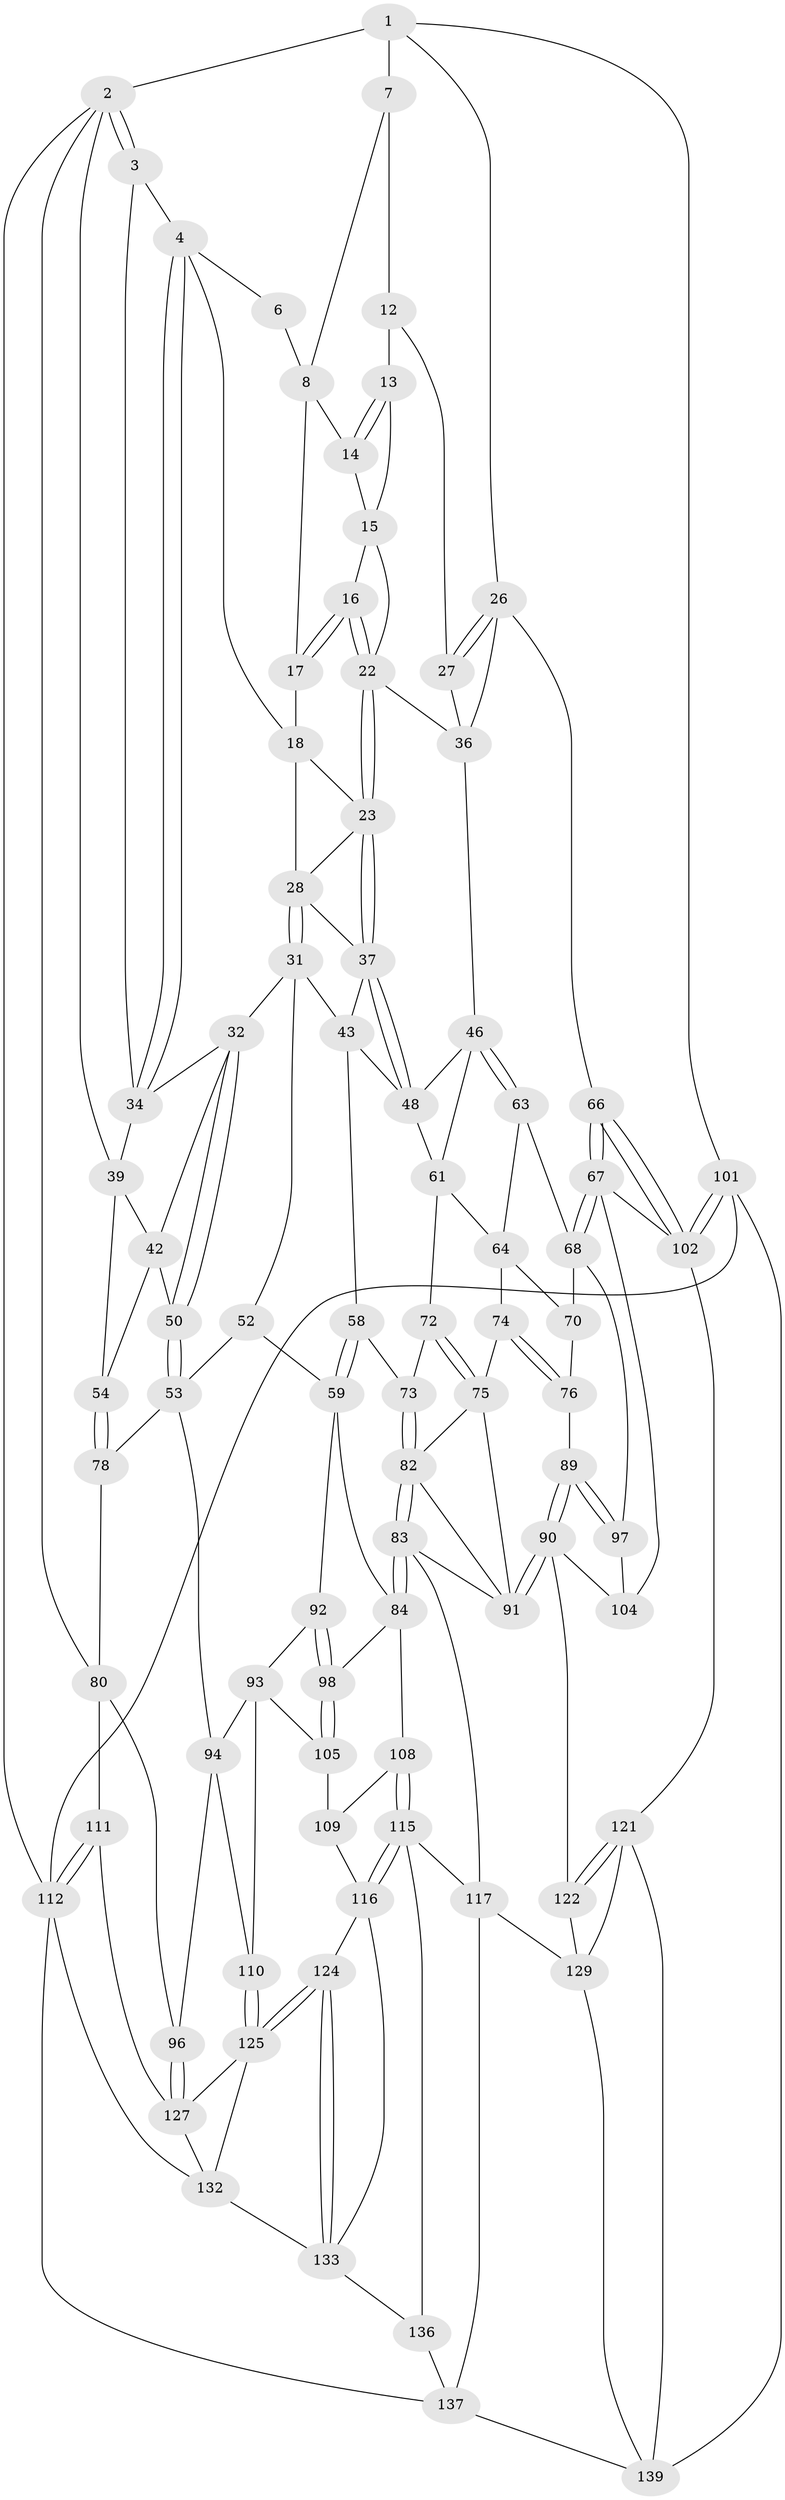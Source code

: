 // original degree distribution, {3: 0.014184397163120567, 5: 0.5390070921985816, 4: 0.23404255319148937, 6: 0.2127659574468085}
// Generated by graph-tools (version 1.1) at 2025/11/02/27/25 16:11:55]
// undirected, 84 vertices, 188 edges
graph export_dot {
graph [start="1"]
  node [color=gray90,style=filled];
  1 [pos="+0.7921310184137053+0",super="+11"];
  2 [pos="+0+0",super="+41"];
  3 [pos="+0+0"];
  4 [pos="+0.2522187291128752+0",super="+5"];
  6 [pos="+0.44230695139558857+0"];
  7 [pos="+0.8256439241801454+0.018920747823184213",super="+10"];
  8 [pos="+0.80506846682592+0.050975376900193395",super="+9"];
  12 [pos="+0.9018602264544764+0.20850149826084935",super="+25"];
  13 [pos="+0.8724875571667344+0.21322493396804865",super="+20"];
  14 [pos="+0.8202669584832849+0.19135528447205785"];
  15 [pos="+0.7923456561639892+0.21661877261857967",super="+21"];
  16 [pos="+0.7123275043346686+0.20679938493249575"];
  17 [pos="+0.6817347227922727+0.15906659602868664"];
  18 [pos="+0.6465812557183633+0.1793775155287016",super="+19"];
  22 [pos="+0.7162156235717353+0.3251363494464041",super="+30"];
  23 [pos="+0.6846103372260098+0.3611206995645279",super="+24"];
  26 [pos="+1+0.4022377652900033",super="+49"];
  27 [pos="+0.9349250196022052+0.30175299785695836"];
  28 [pos="+0.45943204394592657+0.24811772700570292",super="+29"];
  31 [pos="+0.4209485993207479+0.36815170697311334",super="+44"];
  32 [pos="+0.2625248823882212+0.3799607514067037",super="+33"];
  34 [pos="+0.22186285422105564+0.2477141249259247",super="+35"];
  36 [pos="+0.849375638523652+0.34601841882144196",super="+45"];
  37 [pos="+0.6691949769961552+0.38856268669763594",super="+38"];
  39 [pos="+0.04068987352471784+0.3941529962245759",super="+40"];
  42 [pos="+0.0812902656493885+0.3901244634282482",super="+51"];
  43 [pos="+0.556362568368114+0.4388087790958195",super="+57"];
  46 [pos="+0.8349466606520739+0.4696430840048593",super="+47"];
  48 [pos="+0.7078163938094073+0.43800097482926276",super="+56"];
  50 [pos="+0.24361273426759184+0.5059727032389938"];
  52 [pos="+0.3987416178593533+0.5710737196556087"];
  53 [pos="+0.2567015083171744+0.5409032003297984",super="+77"];
  54 [pos="+0.02525989415564365+0.5016010338789499",super="+55"];
  58 [pos="+0.5336963524791513+0.5748889121333626"];
  59 [pos="+0.43394193732304404+0.6024592259732464",super="+60"];
  61 [pos="+0.7065353004469423+0.5020085167562898",super="+62"];
  63 [pos="+0.8342498160703116+0.48052781764299063"];
  64 [pos="+0.8269534731499191+0.5054770524197763",super="+65"];
  66 [pos="+1+0.5437990271263344"];
  67 [pos="+1+0.5989536846609597",super="+103"];
  68 [pos="+0.9236843902966075+0.6310718806388731",super="+69"];
  70 [pos="+0.8804001084300365+0.6270650792624148",super="+71"];
  72 [pos="+0.6471247670103651+0.5940416922866415"];
  73 [pos="+0.5728754368588966+0.6163269209974982"];
  74 [pos="+0.7298468770991834+0.6139832221904469"];
  75 [pos="+0.673374741702957+0.6178084342160539",super="+86"];
  76 [pos="+0.7511656121239921+0.63214424531508",super="+88"];
  78 [pos="+0.16752876432362984+0.5991786361063707",super="+79"];
  80 [pos="+0.06108732988585359+0.7326176219637134",super="+81"];
  82 [pos="+0.5820746757503696+0.6635791170598896",super="+87"];
  83 [pos="+0.5176624243127674+0.7286102011017821",super="+100"];
  84 [pos="+0.49551950279218804+0.7174767083915081",super="+85"];
  89 [pos="+0.7675448516544854+0.7451427798578565"];
  90 [pos="+0.7643205824349443+0.7548770314722748",super="+119"];
  91 [pos="+0.7047710946751397+0.746001174330998",super="+99"];
  92 [pos="+0.31420685501342727+0.6865037894831195"];
  93 [pos="+0.30090247541684434+0.6907847595014035",super="+107"];
  94 [pos="+0.22549609475037274+0.6680577168118702",super="+95"];
  96 [pos="+0.09366309134117475+0.7421005684310799"];
  97 [pos="+0.8968614964875865+0.6933758703318974"];
  98 [pos="+0.3804701174029118+0.7089582820767134"];
  101 [pos="+1+1"];
  102 [pos="+1+0.8716324957641838",super="+120"];
  104 [pos="+0.9211811420920086+0.7685105909421266"];
  105 [pos="+0.3796557452972131+0.7136614484758006",super="+106"];
  108 [pos="+0.4339453487893609+0.7655677498560196"];
  109 [pos="+0.41429065959898476+0.7565175269936325",super="+114"];
  110 [pos="+0.24105702703953039+0.7962526377632767"];
  111 [pos="+0+0.9922433801716934"];
  112 [pos="+0+1",super="+113"];
  115 [pos="+0.4103706179448306+0.8614417788319065",super="+118"];
  116 [pos="+0.37378830221883674+0.8305572701784525",super="+123"];
  117 [pos="+0.5605539030777278+0.8270445267728321",super="+131"];
  121 [pos="+0.8415142599370562+0.9129208994650945",super="+140"];
  122 [pos="+0.7709998977705819+0.7869474887016901"];
  124 [pos="+0.2411802869085141+0.8046886022726606"];
  125 [pos="+0.24075460265332124+0.800639719411834",super="+126"];
  127 [pos="+0.10108372234117036+0.7638525992038352",super="+128"];
  129 [pos="+0.6552812695790957+0.8894589394451388",super="+130"];
  132 [pos="+0.14110556223453227+0.8746206231015952",super="+134"];
  133 [pos="+0.21212516272651274+0.9320607641812658",super="+135"];
  136 [pos="+0.3525371650819926+1"];
  137 [pos="+0.3838346940063336+1",super="+138"];
  139 [pos="+0.5464885909389547+1",super="+141"];
  1 -- 2;
  1 -- 7 [weight=2];
  1 -- 26;
  1 -- 101;
  2 -- 3;
  2 -- 3;
  2 -- 112;
  2 -- 80;
  2 -- 39;
  3 -- 4;
  3 -- 34;
  4 -- 34;
  4 -- 34;
  4 -- 18;
  4 -- 6;
  6 -- 8;
  7 -- 8;
  7 -- 12;
  8 -- 14;
  8 -- 17;
  12 -- 13 [weight=2];
  12 -- 27;
  13 -- 14;
  13 -- 14;
  13 -- 15;
  14 -- 15;
  15 -- 16;
  15 -- 22;
  16 -- 17;
  16 -- 17;
  16 -- 22;
  16 -- 22;
  17 -- 18;
  18 -- 23;
  18 -- 28;
  22 -- 23;
  22 -- 23;
  22 -- 36;
  23 -- 37;
  23 -- 37;
  23 -- 28;
  26 -- 27;
  26 -- 27;
  26 -- 36;
  26 -- 66;
  27 -- 36;
  28 -- 31;
  28 -- 31;
  28 -- 37;
  31 -- 32;
  31 -- 43;
  31 -- 52;
  32 -- 50;
  32 -- 50;
  32 -- 34;
  32 -- 42;
  34 -- 39;
  36 -- 46;
  37 -- 48;
  37 -- 48;
  37 -- 43;
  39 -- 42;
  39 -- 54;
  42 -- 50;
  42 -- 54;
  43 -- 48;
  43 -- 58;
  46 -- 63;
  46 -- 63;
  46 -- 48;
  46 -- 61;
  48 -- 61;
  50 -- 53;
  50 -- 53;
  52 -- 53;
  52 -- 59;
  53 -- 78;
  53 -- 94;
  54 -- 78 [weight=2];
  54 -- 78;
  58 -- 59;
  58 -- 59;
  58 -- 73;
  59 -- 84;
  59 -- 92;
  61 -- 64;
  61 -- 72;
  63 -- 64;
  63 -- 68;
  64 -- 74;
  64 -- 70;
  66 -- 67;
  66 -- 67;
  66 -- 102;
  66 -- 102;
  67 -- 68;
  67 -- 68;
  67 -- 104;
  67 -- 102;
  68 -- 97;
  68 -- 70;
  70 -- 76 [weight=2];
  72 -- 73;
  72 -- 75;
  72 -- 75;
  73 -- 82;
  73 -- 82;
  74 -- 75;
  74 -- 76;
  74 -- 76;
  75 -- 91;
  75 -- 82;
  76 -- 89;
  78 -- 80;
  80 -- 96;
  80 -- 111;
  82 -- 83;
  82 -- 83;
  82 -- 91;
  83 -- 84;
  83 -- 84;
  83 -- 117;
  83 -- 91;
  84 -- 108;
  84 -- 98;
  89 -- 90;
  89 -- 90;
  89 -- 97;
  89 -- 97;
  90 -- 91;
  90 -- 91;
  90 -- 104;
  90 -- 122;
  92 -- 93;
  92 -- 98;
  92 -- 98;
  93 -- 94;
  93 -- 110;
  93 -- 105;
  94 -- 96;
  94 -- 110;
  96 -- 127;
  96 -- 127;
  97 -- 104;
  98 -- 105;
  98 -- 105;
  101 -- 102;
  101 -- 102;
  101 -- 112;
  101 -- 139;
  102 -- 121;
  105 -- 109 [weight=2];
  108 -- 109;
  108 -- 115;
  108 -- 115;
  109 -- 116;
  110 -- 125;
  110 -- 125;
  111 -- 112;
  111 -- 112;
  111 -- 127;
  112 -- 137;
  112 -- 132;
  115 -- 116;
  115 -- 116;
  115 -- 136;
  115 -- 117;
  116 -- 124;
  116 -- 133;
  117 -- 129;
  117 -- 137;
  121 -- 122;
  121 -- 122;
  121 -- 129;
  121 -- 139;
  122 -- 129;
  124 -- 125;
  124 -- 125;
  124 -- 133;
  124 -- 133;
  125 -- 132;
  125 -- 127;
  127 -- 132;
  129 -- 139;
  132 -- 133;
  133 -- 136;
  136 -- 137;
  137 -- 139;
}
